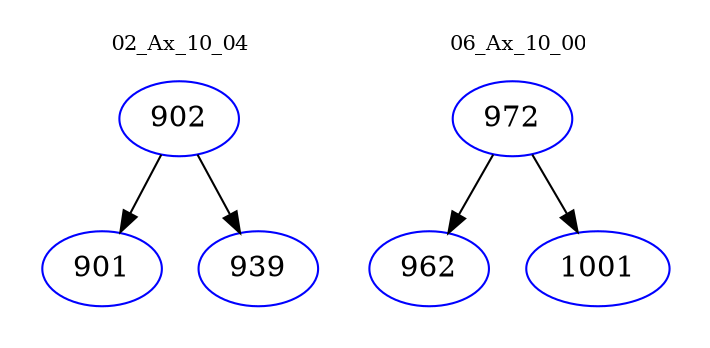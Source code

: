 digraph{
subgraph cluster_0 {
color = white
label = "02_Ax_10_04";
fontsize=10;
T0_902 [label="902", color="blue"]
T0_902 -> T0_901 [color="black"]
T0_901 [label="901", color="blue"]
T0_902 -> T0_939 [color="black"]
T0_939 [label="939", color="blue"]
}
subgraph cluster_1 {
color = white
label = "06_Ax_10_00";
fontsize=10;
T1_972 [label="972", color="blue"]
T1_972 -> T1_962 [color="black"]
T1_962 [label="962", color="blue"]
T1_972 -> T1_1001 [color="black"]
T1_1001 [label="1001", color="blue"]
}
}
